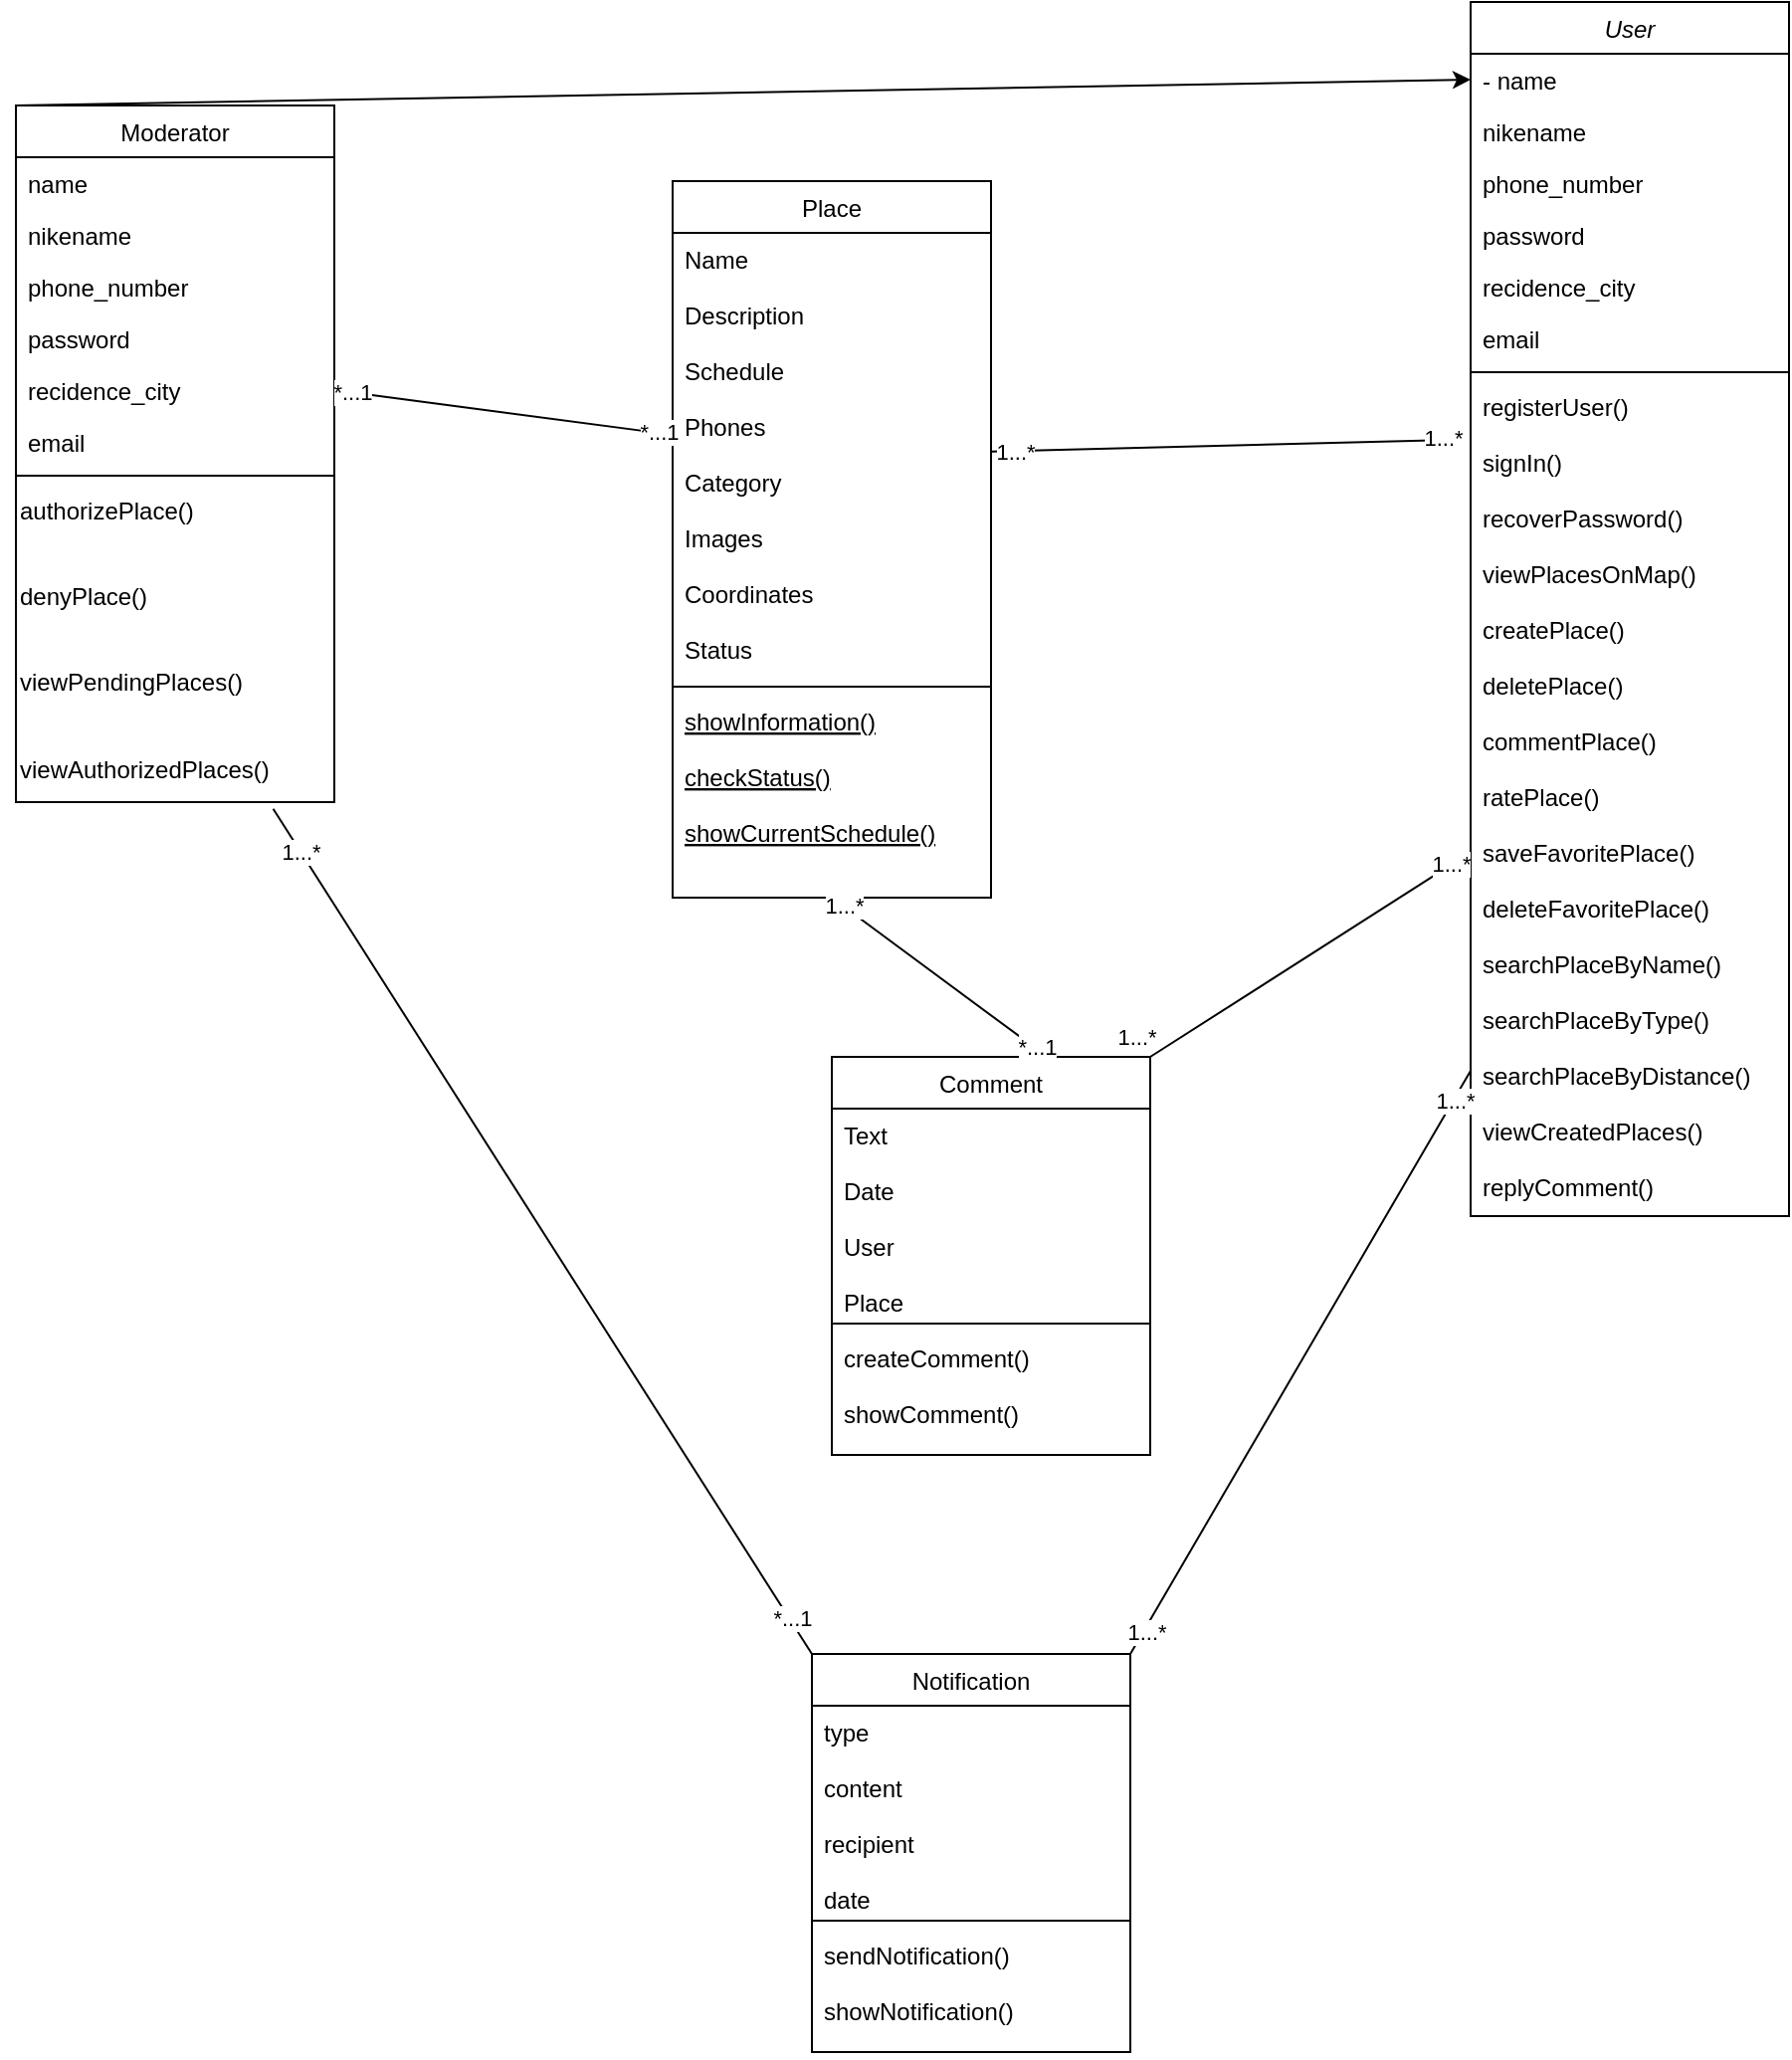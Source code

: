 <mxfile version="24.0.3" type="github">
  <diagram id="C5RBs43oDa-KdzZeNtuy" name="Page-1">
    <mxGraphModel dx="651" dy="711" grid="1" gridSize="10" guides="1" tooltips="1" connect="1" arrows="1" fold="1" page="1" pageScale="1" pageWidth="827" pageHeight="1169" math="0" shadow="0">
      <root>
        <mxCell id="WIyWlLk6GJQsqaUBKTNV-0" />
        <mxCell id="WIyWlLk6GJQsqaUBKTNV-1" parent="WIyWlLk6GJQsqaUBKTNV-0" />
        <mxCell id="zkfFHV4jXpPFQw0GAbJ--0" value="User" style="swimlane;fontStyle=2;align=center;verticalAlign=top;childLayout=stackLayout;horizontal=1;startSize=26;horizontalStack=0;resizeParent=1;resizeLast=0;collapsible=1;marginBottom=0;rounded=0;shadow=0;strokeWidth=1;" parent="WIyWlLk6GJQsqaUBKTNV-1" vertex="1">
          <mxGeometry x="1241" y="90" width="160" height="610" as="geometry">
            <mxRectangle x="230" y="140" width="160" height="26" as="alternateBounds" />
          </mxGeometry>
        </mxCell>
        <mxCell id="zkfFHV4jXpPFQw0GAbJ--1" value="- name" style="text;align=left;verticalAlign=top;spacingLeft=4;spacingRight=4;overflow=hidden;rotatable=0;points=[[0,0.5],[1,0.5]];portConstraint=eastwest;" parent="zkfFHV4jXpPFQw0GAbJ--0" vertex="1">
          <mxGeometry y="26" width="160" height="26" as="geometry" />
        </mxCell>
        <mxCell id="02b-ueOmMHzhn_Cg9mRW-0" value="nikename" style="text;align=left;verticalAlign=top;spacingLeft=4;spacingRight=4;overflow=hidden;rotatable=0;points=[[0,0.5],[1,0.5]];portConstraint=eastwest;" vertex="1" parent="zkfFHV4jXpPFQw0GAbJ--0">
          <mxGeometry y="52" width="160" height="26" as="geometry" />
        </mxCell>
        <mxCell id="zkfFHV4jXpPFQw0GAbJ--2" value="phone_number" style="text;align=left;verticalAlign=top;spacingLeft=4;spacingRight=4;overflow=hidden;rotatable=0;points=[[0,0.5],[1,0.5]];portConstraint=eastwest;rounded=0;shadow=0;html=0;" parent="zkfFHV4jXpPFQw0GAbJ--0" vertex="1">
          <mxGeometry y="78" width="160" height="26" as="geometry" />
        </mxCell>
        <mxCell id="02b-ueOmMHzhn_Cg9mRW-2" value="password" style="text;align=left;verticalAlign=top;spacingLeft=4;spacingRight=4;overflow=hidden;rotatable=0;points=[[0,0.5],[1,0.5]];portConstraint=eastwest;" vertex="1" parent="zkfFHV4jXpPFQw0GAbJ--0">
          <mxGeometry y="104" width="160" height="26" as="geometry" />
        </mxCell>
        <mxCell id="02b-ueOmMHzhn_Cg9mRW-3" value="recidence_city" style="text;align=left;verticalAlign=top;spacingLeft=4;spacingRight=4;overflow=hidden;rotatable=0;points=[[0,0.5],[1,0.5]];portConstraint=eastwest;" vertex="1" parent="zkfFHV4jXpPFQw0GAbJ--0">
          <mxGeometry y="130" width="160" height="26" as="geometry" />
        </mxCell>
        <mxCell id="zkfFHV4jXpPFQw0GAbJ--3" value="email" style="text;align=left;verticalAlign=top;spacingLeft=4;spacingRight=4;overflow=hidden;rotatable=0;points=[[0,0.5],[1,0.5]];portConstraint=eastwest;rounded=0;shadow=0;html=0;" parent="zkfFHV4jXpPFQw0GAbJ--0" vertex="1">
          <mxGeometry y="156" width="160" height="26" as="geometry" />
        </mxCell>
        <mxCell id="zkfFHV4jXpPFQw0GAbJ--4" value="" style="line;html=1;strokeWidth=1;align=left;verticalAlign=middle;spacingTop=-1;spacingLeft=3;spacingRight=3;rotatable=0;labelPosition=right;points=[];portConstraint=eastwest;" parent="zkfFHV4jXpPFQw0GAbJ--0" vertex="1">
          <mxGeometry y="182" width="160" height="8" as="geometry" />
        </mxCell>
        <mxCell id="zkfFHV4jXpPFQw0GAbJ--5" value="registerUser()&#xa;&#xa;signIn()&#xa;&#xa;recoverPassword()&#xa;&#xa;viewPlacesOnMap()&#xa;&#xa;createPlace()&#xa;&#xa;deletePlace()&#xa;&#xa;commentPlace()&#xa;&#xa;ratePlace()&#xa;&#xa;saveFavoritePlace()&#xa;&#xa;deleteFavoritePlace()&#xa;&#xa;searchPlaceByName()&#xa;&#xa;searchPlaceByType()&#xa;&#xa;searchPlaceByDistance()&#xa;&#xa;viewCreatedPlaces()&#xa;&#xa;replyComment()" style="text;align=left;verticalAlign=top;spacingLeft=4;spacingRight=4;overflow=hidden;rotatable=0;points=[[0,0.5],[1,0.5]];portConstraint=eastwest;" parent="zkfFHV4jXpPFQw0GAbJ--0" vertex="1">
          <mxGeometry y="190" width="160" height="420" as="geometry" />
        </mxCell>
        <mxCell id="zkfFHV4jXpPFQw0GAbJ--6" value="Place" style="swimlane;fontStyle=0;align=center;verticalAlign=top;childLayout=stackLayout;horizontal=1;startSize=26;horizontalStack=0;resizeParent=1;resizeLast=0;collapsible=1;marginBottom=0;rounded=0;shadow=0;strokeWidth=1;" parent="WIyWlLk6GJQsqaUBKTNV-1" vertex="1">
          <mxGeometry x="840" y="180" width="160" height="360" as="geometry">
            <mxRectangle x="130" y="380" width="160" height="26" as="alternateBounds" />
          </mxGeometry>
        </mxCell>
        <mxCell id="zkfFHV4jXpPFQw0GAbJ--7" value="Name&#xa;&#xa;Description&#xa;&#xa;Schedule&#xa;&#xa;Phones&#xa;&#xa;Category&#xa;&#xa;Images&#xa;&#xa;Coordinates&#xa;&#xa;Status " style="text;align=left;verticalAlign=top;spacingLeft=4;spacingRight=4;overflow=hidden;rotatable=0;points=[[0,0.5],[1,0.5]];portConstraint=eastwest;" parent="zkfFHV4jXpPFQw0GAbJ--6" vertex="1">
          <mxGeometry y="26" width="160" height="224" as="geometry" />
        </mxCell>
        <mxCell id="zkfFHV4jXpPFQw0GAbJ--9" value="" style="line;html=1;strokeWidth=1;align=left;verticalAlign=middle;spacingTop=-1;spacingLeft=3;spacingRight=3;rotatable=0;labelPosition=right;points=[];portConstraint=eastwest;" parent="zkfFHV4jXpPFQw0GAbJ--6" vertex="1">
          <mxGeometry y="250" width="160" height="8" as="geometry" />
        </mxCell>
        <mxCell id="zkfFHV4jXpPFQw0GAbJ--10" value="showInformation()&#xa;&#xa;checkStatus()&#xa;&#xa;showCurrentSchedule()" style="text;align=left;verticalAlign=top;spacingLeft=4;spacingRight=4;overflow=hidden;rotatable=0;points=[[0,0.5],[1,0.5]];portConstraint=eastwest;fontStyle=4" parent="zkfFHV4jXpPFQw0GAbJ--6" vertex="1">
          <mxGeometry y="258" width="160" height="82" as="geometry" />
        </mxCell>
        <mxCell id="zkfFHV4jXpPFQw0GAbJ--13" value="Comment" style="swimlane;fontStyle=0;align=center;verticalAlign=top;childLayout=stackLayout;horizontal=1;startSize=26;horizontalStack=0;resizeParent=1;resizeLast=0;collapsible=1;marginBottom=0;rounded=0;shadow=0;strokeWidth=1;" parent="WIyWlLk6GJQsqaUBKTNV-1" vertex="1">
          <mxGeometry x="920" y="620" width="160" height="200" as="geometry">
            <mxRectangle x="340" y="380" width="170" height="26" as="alternateBounds" />
          </mxGeometry>
        </mxCell>
        <mxCell id="zkfFHV4jXpPFQw0GAbJ--14" value="Text&#xa;&#xa;Date&#xa;&#xa;User&#xa; &#xa;Place" style="text;align=left;verticalAlign=top;spacingLeft=4;spacingRight=4;overflow=hidden;rotatable=0;points=[[0,0.5],[1,0.5]];portConstraint=eastwest;" parent="zkfFHV4jXpPFQw0GAbJ--13" vertex="1">
          <mxGeometry y="26" width="160" height="104" as="geometry" />
        </mxCell>
        <mxCell id="zkfFHV4jXpPFQw0GAbJ--15" value="" style="line;html=1;strokeWidth=1;align=left;verticalAlign=middle;spacingTop=-1;spacingLeft=3;spacingRight=3;rotatable=0;labelPosition=right;points=[];portConstraint=eastwest;" parent="zkfFHV4jXpPFQw0GAbJ--13" vertex="1">
          <mxGeometry y="130" width="160" height="8" as="geometry" />
        </mxCell>
        <mxCell id="02b-ueOmMHzhn_Cg9mRW-13" value="createComment()&#xa;&#xa;showComment()" style="text;align=left;verticalAlign=top;spacingLeft=4;spacingRight=4;overflow=hidden;rotatable=0;points=[[0,0.5],[1,0.5]];portConstraint=eastwest;" vertex="1" parent="zkfFHV4jXpPFQw0GAbJ--13">
          <mxGeometry y="138" width="160" height="62" as="geometry" />
        </mxCell>
        <mxCell id="zkfFHV4jXpPFQw0GAbJ--17" value="Moderator" style="swimlane;fontStyle=0;align=center;verticalAlign=top;childLayout=stackLayout;horizontal=1;startSize=26;horizontalStack=0;resizeParent=1;resizeLast=0;collapsible=1;marginBottom=0;rounded=0;shadow=0;strokeWidth=1;" parent="WIyWlLk6GJQsqaUBKTNV-1" vertex="1">
          <mxGeometry x="510" y="142" width="160" height="350" as="geometry">
            <mxRectangle x="550" y="140" width="160" height="26" as="alternateBounds" />
          </mxGeometry>
        </mxCell>
        <mxCell id="02b-ueOmMHzhn_Cg9mRW-4" value="name" style="text;align=left;verticalAlign=top;spacingLeft=4;spacingRight=4;overflow=hidden;rotatable=0;points=[[0,0.5],[1,0.5]];portConstraint=eastwest;" vertex="1" parent="zkfFHV4jXpPFQw0GAbJ--17">
          <mxGeometry y="26" width="160" height="26" as="geometry" />
        </mxCell>
        <mxCell id="02b-ueOmMHzhn_Cg9mRW-5" value="nikename" style="text;align=left;verticalAlign=top;spacingLeft=4;spacingRight=4;overflow=hidden;rotatable=0;points=[[0,0.5],[1,0.5]];portConstraint=eastwest;" vertex="1" parent="zkfFHV4jXpPFQw0GAbJ--17">
          <mxGeometry y="52" width="160" height="26" as="geometry" />
        </mxCell>
        <mxCell id="02b-ueOmMHzhn_Cg9mRW-6" value="phone_number" style="text;align=left;verticalAlign=top;spacingLeft=4;spacingRight=4;overflow=hidden;rotatable=0;points=[[0,0.5],[1,0.5]];portConstraint=eastwest;rounded=0;shadow=0;html=0;" vertex="1" parent="zkfFHV4jXpPFQw0GAbJ--17">
          <mxGeometry y="78" width="160" height="26" as="geometry" />
        </mxCell>
        <mxCell id="02b-ueOmMHzhn_Cg9mRW-7" value="password" style="text;align=left;verticalAlign=top;spacingLeft=4;spacingRight=4;overflow=hidden;rotatable=0;points=[[0,0.5],[1,0.5]];portConstraint=eastwest;" vertex="1" parent="zkfFHV4jXpPFQw0GAbJ--17">
          <mxGeometry y="104" width="160" height="26" as="geometry" />
        </mxCell>
        <mxCell id="02b-ueOmMHzhn_Cg9mRW-8" value="recidence_city" style="text;align=left;verticalAlign=top;spacingLeft=4;spacingRight=4;overflow=hidden;rotatable=0;points=[[0,0.5],[1,0.5]];portConstraint=eastwest;" vertex="1" parent="zkfFHV4jXpPFQw0GAbJ--17">
          <mxGeometry y="130" width="160" height="26" as="geometry" />
        </mxCell>
        <mxCell id="02b-ueOmMHzhn_Cg9mRW-9" value="email" style="text;align=left;verticalAlign=top;spacingLeft=4;spacingRight=4;overflow=hidden;rotatable=0;points=[[0,0.5],[1,0.5]];portConstraint=eastwest;rounded=0;shadow=0;html=0;" vertex="1" parent="zkfFHV4jXpPFQw0GAbJ--17">
          <mxGeometry y="156" width="160" height="26" as="geometry" />
        </mxCell>
        <mxCell id="zkfFHV4jXpPFQw0GAbJ--23" value="" style="line;html=1;strokeWidth=1;align=left;verticalAlign=middle;spacingTop=-1;spacingLeft=3;spacingRight=3;rotatable=0;labelPosition=right;points=[];portConstraint=eastwest;" parent="zkfFHV4jXpPFQw0GAbJ--17" vertex="1">
          <mxGeometry y="182" width="160" height="8" as="geometry" />
        </mxCell>
        <mxCell id="02b-ueOmMHzhn_Cg9mRW-12" value="authorizePlace()&lt;div&gt;&amp;nbsp;&lt;br/&gt;&lt;br&gt;denyPlace()&lt;/div&gt;&lt;div&gt;&amp;nbsp;&lt;br/&gt;&lt;br&gt;viewPendingPlaces()&lt;/div&gt;&lt;div&gt;&amp;nbsp;&lt;br/&gt;&lt;br&gt;viewAuthorizedPlaces()&lt;/div&gt;&lt;div&gt;&lt;br&gt;&lt;/div&gt;" style="text;whiteSpace=wrap;html=1;" vertex="1" parent="zkfFHV4jXpPFQw0GAbJ--17">
          <mxGeometry y="190" width="160" height="160" as="geometry" />
        </mxCell>
        <mxCell id="02b-ueOmMHzhn_Cg9mRW-14" value="Notification" style="swimlane;fontStyle=0;align=center;verticalAlign=top;childLayout=stackLayout;horizontal=1;startSize=26;horizontalStack=0;resizeParent=1;resizeLast=0;collapsible=1;marginBottom=0;rounded=0;shadow=0;strokeWidth=1;" vertex="1" parent="WIyWlLk6GJQsqaUBKTNV-1">
          <mxGeometry x="910" y="920" width="160" height="200" as="geometry">
            <mxRectangle x="340" y="380" width="170" height="26" as="alternateBounds" />
          </mxGeometry>
        </mxCell>
        <mxCell id="02b-ueOmMHzhn_Cg9mRW-15" value="type&#xa;&#xa;content&#xa;&#xa;recipient&#xa; &#xa;date" style="text;align=left;verticalAlign=top;spacingLeft=4;spacingRight=4;overflow=hidden;rotatable=0;points=[[0,0.5],[1,0.5]];portConstraint=eastwest;" vertex="1" parent="02b-ueOmMHzhn_Cg9mRW-14">
          <mxGeometry y="26" width="160" height="104" as="geometry" />
        </mxCell>
        <mxCell id="02b-ueOmMHzhn_Cg9mRW-16" value="" style="line;html=1;strokeWidth=1;align=left;verticalAlign=middle;spacingTop=-1;spacingLeft=3;spacingRight=3;rotatable=0;labelPosition=right;points=[];portConstraint=eastwest;" vertex="1" parent="02b-ueOmMHzhn_Cg9mRW-14">
          <mxGeometry y="130" width="160" height="8" as="geometry" />
        </mxCell>
        <mxCell id="02b-ueOmMHzhn_Cg9mRW-17" value="sendNotification()&#xa;&#xa;showNotification()" style="text;align=left;verticalAlign=top;spacingLeft=4;spacingRight=4;overflow=hidden;rotatable=0;points=[[0,0.5],[1,0.5]];portConstraint=eastwest;" vertex="1" parent="02b-ueOmMHzhn_Cg9mRW-14">
          <mxGeometry y="138" width="160" height="62" as="geometry" />
        </mxCell>
        <mxCell id="02b-ueOmMHzhn_Cg9mRW-19" value="" style="endArrow=none;html=1;rounded=0;exitX=-0.028;exitY=0.071;exitDx=0;exitDy=0;exitPerimeter=0;" edge="1" parent="WIyWlLk6GJQsqaUBKTNV-1" source="zkfFHV4jXpPFQw0GAbJ--5" target="zkfFHV4jXpPFQw0GAbJ--7">
          <mxGeometry width="50" height="50" relative="1" as="geometry">
            <mxPoint x="320" y="355" as="sourcePoint" />
            <mxPoint x="370" y="305" as="targetPoint" />
          </mxGeometry>
        </mxCell>
        <mxCell id="02b-ueOmMHzhn_Cg9mRW-20" value="1...*" style="edgeLabel;html=1;align=center;verticalAlign=middle;resizable=0;points=[];" vertex="1" connectable="0" parent="02b-ueOmMHzhn_Cg9mRW-19">
          <mxGeometry x="-0.916" y="-1" relative="1" as="geometry">
            <mxPoint as="offset" />
          </mxGeometry>
        </mxCell>
        <mxCell id="02b-ueOmMHzhn_Cg9mRW-21" value="1...*" style="edgeLabel;html=1;align=center;verticalAlign=middle;resizable=0;points=[];" vertex="1" connectable="0" parent="02b-ueOmMHzhn_Cg9mRW-19">
          <mxGeometry x="0.901" relative="1" as="geometry">
            <mxPoint as="offset" />
          </mxGeometry>
        </mxCell>
        <mxCell id="02b-ueOmMHzhn_Cg9mRW-23" value="" style="endArrow=none;html=1;rounded=0;exitX=-0.017;exitY=0.569;exitDx=0;exitDy=0;exitPerimeter=0;entryX=1;entryY=0;entryDx=0;entryDy=0;" edge="1" parent="WIyWlLk6GJQsqaUBKTNV-1" source="zkfFHV4jXpPFQw0GAbJ--5" target="zkfFHV4jXpPFQw0GAbJ--13">
          <mxGeometry width="50" height="50" relative="1" as="geometry">
            <mxPoint x="350" y="628" as="sourcePoint" />
            <mxPoint x="430" y="650" as="targetPoint" />
          </mxGeometry>
        </mxCell>
        <mxCell id="02b-ueOmMHzhn_Cg9mRW-24" value="1...*" style="edgeLabel;html=1;align=center;verticalAlign=middle;resizable=0;points=[];" vertex="1" connectable="0" parent="02b-ueOmMHzhn_Cg9mRW-23">
          <mxGeometry x="-0.916" y="-1" relative="1" as="geometry">
            <mxPoint as="offset" />
          </mxGeometry>
        </mxCell>
        <mxCell id="02b-ueOmMHzhn_Cg9mRW-25" value="1...*" style="edgeLabel;html=1;align=center;verticalAlign=middle;resizable=0;points=[];" vertex="1" connectable="0" parent="02b-ueOmMHzhn_Cg9mRW-23">
          <mxGeometry x="0.901" relative="1" as="geometry">
            <mxPoint x="-15" y="-5" as="offset" />
          </mxGeometry>
        </mxCell>
        <mxCell id="02b-ueOmMHzhn_Cg9mRW-27" value="" style="endArrow=none;html=1;rounded=0;exitX=1;exitY=0;exitDx=0;exitDy=0;" edge="1" parent="WIyWlLk6GJQsqaUBKTNV-1" source="02b-ueOmMHzhn_Cg9mRW-14" target="zkfFHV4jXpPFQw0GAbJ--5">
          <mxGeometry width="50" height="50" relative="1" as="geometry">
            <mxPoint x="280" y="768" as="sourcePoint" />
            <mxPoint x="388" y="680" as="targetPoint" />
          </mxGeometry>
        </mxCell>
        <mxCell id="02b-ueOmMHzhn_Cg9mRW-28" value="1...*" style="edgeLabel;html=1;align=center;verticalAlign=middle;resizable=0;points=[];" vertex="1" connectable="0" parent="02b-ueOmMHzhn_Cg9mRW-27">
          <mxGeometry x="-0.916" y="-1" relative="1" as="geometry">
            <mxPoint as="offset" />
          </mxGeometry>
        </mxCell>
        <mxCell id="02b-ueOmMHzhn_Cg9mRW-29" value="1...*" style="edgeLabel;html=1;align=center;verticalAlign=middle;resizable=0;points=[];" vertex="1" connectable="0" parent="02b-ueOmMHzhn_Cg9mRW-27">
          <mxGeometry x="0.901" relative="1" as="geometry">
            <mxPoint as="offset" />
          </mxGeometry>
        </mxCell>
        <mxCell id="02b-ueOmMHzhn_Cg9mRW-30" style="rounded=0;orthogonalLoop=1;jettySize=auto;html=1;exitX=0;exitY=0;exitDx=0;exitDy=0;entryX=0;entryY=0.5;entryDx=0;entryDy=0;" edge="1" parent="WIyWlLk6GJQsqaUBKTNV-1" source="zkfFHV4jXpPFQw0GAbJ--17" target="zkfFHV4jXpPFQw0GAbJ--1">
          <mxGeometry relative="1" as="geometry">
            <mxPoint x="790" y="190" as="sourcePoint" />
            <mxPoint x="610" y="316" as="targetPoint" />
          </mxGeometry>
        </mxCell>
        <mxCell id="02b-ueOmMHzhn_Cg9mRW-31" value="" style="endArrow=none;html=1;rounded=0;entryX=1;entryY=0.5;entryDx=0;entryDy=0;" edge="1" parent="WIyWlLk6GJQsqaUBKTNV-1" source="zkfFHV4jXpPFQw0GAbJ--7" target="02b-ueOmMHzhn_Cg9mRW-8">
          <mxGeometry width="50" height="50" relative="1" as="geometry">
            <mxPoint x="732" y="358" as="sourcePoint" />
            <mxPoint x="840" y="320" as="targetPoint" />
          </mxGeometry>
        </mxCell>
        <mxCell id="02b-ueOmMHzhn_Cg9mRW-32" value="*...1" style="edgeLabel;html=1;align=center;verticalAlign=middle;resizable=0;points=[];" vertex="1" connectable="0" parent="02b-ueOmMHzhn_Cg9mRW-31">
          <mxGeometry x="-0.916" y="-1" relative="1" as="geometry">
            <mxPoint as="offset" />
          </mxGeometry>
        </mxCell>
        <mxCell id="02b-ueOmMHzhn_Cg9mRW-33" value="*...1" style="edgeLabel;html=1;align=center;verticalAlign=middle;resizable=0;points=[];" vertex="1" connectable="0" parent="02b-ueOmMHzhn_Cg9mRW-31">
          <mxGeometry x="0.901" relative="1" as="geometry">
            <mxPoint as="offset" />
          </mxGeometry>
        </mxCell>
        <mxCell id="02b-ueOmMHzhn_Cg9mRW-35" value="" style="endArrow=none;html=1;rounded=0;exitX=0;exitY=0;exitDx=0;exitDy=0;entryX=0.808;entryY=1.021;entryDx=0;entryDy=0;entryPerimeter=0;" edge="1" parent="WIyWlLk6GJQsqaUBKTNV-1" source="02b-ueOmMHzhn_Cg9mRW-14" target="02b-ueOmMHzhn_Cg9mRW-12">
          <mxGeometry width="50" height="50" relative="1" as="geometry">
            <mxPoint x="746" y="604" as="sourcePoint" />
            <mxPoint x="840" y="540" as="targetPoint" />
          </mxGeometry>
        </mxCell>
        <mxCell id="02b-ueOmMHzhn_Cg9mRW-36" value="*...1" style="edgeLabel;html=1;align=center;verticalAlign=middle;resizable=0;points=[];" vertex="1" connectable="0" parent="02b-ueOmMHzhn_Cg9mRW-35">
          <mxGeometry x="-0.916" y="-1" relative="1" as="geometry">
            <mxPoint as="offset" />
          </mxGeometry>
        </mxCell>
        <mxCell id="02b-ueOmMHzhn_Cg9mRW-37" value="1...*" style="edgeLabel;html=1;align=center;verticalAlign=middle;resizable=0;points=[];" vertex="1" connectable="0" parent="02b-ueOmMHzhn_Cg9mRW-35">
          <mxGeometry x="0.901" relative="1" as="geometry">
            <mxPoint as="offset" />
          </mxGeometry>
        </mxCell>
        <mxCell id="02b-ueOmMHzhn_Cg9mRW-38" value="" style="endArrow=none;html=1;rounded=0;exitX=0.666;exitY=-0.006;exitDx=0;exitDy=0;entryX=0.5;entryY=1;entryDx=0;entryDy=0;exitPerimeter=0;" edge="1" parent="WIyWlLk6GJQsqaUBKTNV-1" source="zkfFHV4jXpPFQw0GAbJ--13" target="zkfFHV4jXpPFQw0GAbJ--6">
          <mxGeometry width="50" height="50" relative="1" as="geometry">
            <mxPoint x="830" y="794" as="sourcePoint" />
            <mxPoint x="350" y="580" as="targetPoint" />
          </mxGeometry>
        </mxCell>
        <mxCell id="02b-ueOmMHzhn_Cg9mRW-39" value="*...1" style="edgeLabel;html=1;align=center;verticalAlign=middle;resizable=0;points=[];" vertex="1" connectable="0" parent="02b-ueOmMHzhn_Cg9mRW-38">
          <mxGeometry x="-0.916" y="-1" relative="1" as="geometry">
            <mxPoint as="offset" />
          </mxGeometry>
        </mxCell>
        <mxCell id="02b-ueOmMHzhn_Cg9mRW-40" value="1...*" style="edgeLabel;html=1;align=center;verticalAlign=middle;resizable=0;points=[];" vertex="1" connectable="0" parent="02b-ueOmMHzhn_Cg9mRW-38">
          <mxGeometry x="0.901" relative="1" as="geometry">
            <mxPoint as="offset" />
          </mxGeometry>
        </mxCell>
      </root>
    </mxGraphModel>
  </diagram>
</mxfile>

